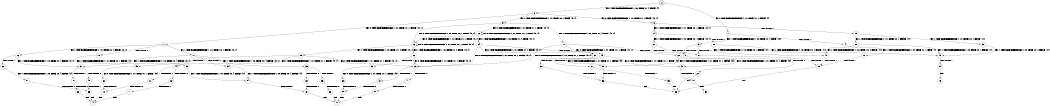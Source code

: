 digraph BCG {
size = "7, 10.5";
center = TRUE;
node [shape = circle];
0 [peripheries = 2];
0 -> 1 [label = "EX !0 !ATOMIC_EXCH_BRANCH (1, +1, TRUE, +1, 1, FALSE) !{}"];
0 -> 2 [label = "EX !1 !ATOMIC_EXCH_BRANCH (1, +0, TRUE, +1, 4, FALSE) !{}"];
1 -> 3 [label = "EX !1 !ATOMIC_EXCH_BRANCH (1, +0, TRUE, +1, 4, TRUE) !{0}"];
1 -> 4 [label = "TERMINATE !0"];
2 -> 5 [label = "EX !1 !ATOMIC_EXCH_BRANCH (1, +1, TRUE, +0, 1, TRUE) !{0, 1}"];
2 -> 6 [label = "EX !0 !ATOMIC_EXCH_BRANCH (1, +1, TRUE, +1, 1, FALSE) !{0, 1}"];
2 -> 7 [label = "EX !0 !ATOMIC_EXCH_BRANCH (1, +1, TRUE, +1, 1, FALSE) !{0, 1}"];
3 -> 8 [label = "TERMINATE !0"];
3 -> 9 [label = "TERMINATE !1"];
4 -> 10 [label = "EX !1 !ATOMIC_EXCH_BRANCH (1, +0, TRUE, +1, 4, TRUE) !{}"];
5 -> 11 [label = "EX !1 !ATOMIC_EXCH_BRANCH (1, +0, TRUE, +1, 4, TRUE) !{0, 1}"];
5 -> 12 [label = "EX !0 !ATOMIC_EXCH_BRANCH (1, +1, TRUE, +1, 1, TRUE) !{0, 1}"];
5 -> 13 [label = "EX !0 !ATOMIC_EXCH_BRANCH (1, +1, TRUE, +1, 1, TRUE) !{0, 1}"];
6 -> 14 [label = "EX !1 !ATOMIC_EXCH_BRANCH (1, +1, TRUE, +0, 1, FALSE) !{0, 1}"];
6 -> 15 [label = "TERMINATE !0"];
7 -> 16 [label = "EX !1 !ATOMIC_EXCH_BRANCH (1, +1, TRUE, +0, 1, FALSE) !{0, 1}"];
7 -> 17 [label = "EX !1 !ATOMIC_EXCH_BRANCH (1, +1, TRUE, +0, 1, FALSE) !{0, 1}"];
7 -> 18 [label = "TERMINATE !0"];
8 -> 19 [label = "TERMINATE !1"];
9 -> 20 [label = "TERMINATE !0"];
10 -> 19 [label = "TERMINATE !1"];
11 -> 21 [label = "EX !0 !ATOMIC_EXCH_BRANCH (1, +1, TRUE, +1, 1, FALSE) !{0, 1}"];
11 -> 22 [label = "TERMINATE !1"];
11 -> 23 [label = "EX !0 !ATOMIC_EXCH_BRANCH (1, +1, TRUE, +1, 1, FALSE) !{0, 1}"];
12 -> 12 [label = "EX !0 !ATOMIC_EXCH_BRANCH (1, +1, TRUE, +1, 1, TRUE) !{0, 1}"];
12 -> 24 [label = "EX !1 !ATOMIC_EXCH_BRANCH (1, +0, TRUE, +1, 4, TRUE) !{0, 1}"];
12 -> 13 [label = "EX !0 !ATOMIC_EXCH_BRANCH (1, +1, TRUE, +1, 1, TRUE) !{0, 1}"];
13 -> 25 [label = "EX !1 !ATOMIC_EXCH_BRANCH (1, +0, TRUE, +1, 4, TRUE) !{0, 1}"];
13 -> 13 [label = "EX !0 !ATOMIC_EXCH_BRANCH (1, +1, TRUE, +1, 1, TRUE) !{0, 1}"];
13 -> 26 [label = "EX !1 !ATOMIC_EXCH_BRANCH (1, +0, TRUE, +1, 4, TRUE) !{0, 1}"];
14 -> 27 [label = "EX !1 !ATOMIC_EXCH_BRANCH (1, +0, TRUE, +0, 4, FALSE) !{0, 1}"];
14 -> 28 [label = "TERMINATE !0"];
15 -> 29 [label = "EX !1 !ATOMIC_EXCH_BRANCH (1, +1, TRUE, +0, 1, FALSE) !{1}"];
15 -> 30 [label = "EX !1 !ATOMIC_EXCH_BRANCH (1, +1, TRUE, +0, 1, FALSE) !{1}"];
16 -> 31 [label = "EX !1 !ATOMIC_EXCH_BRANCH (1, +0, TRUE, +0, 4, FALSE) !{0, 1}"];
16 -> 32 [label = "TERMINATE !0"];
17 -> 31 [label = "EX !1 !ATOMIC_EXCH_BRANCH (1, +0, TRUE, +0, 4, FALSE) !{0, 1}"];
17 -> 33 [label = "EX !1 !ATOMIC_EXCH_BRANCH (1, +0, TRUE, +0, 4, FALSE) !{0, 1}"];
17 -> 34 [label = "TERMINATE !0"];
18 -> 35 [label = "EX !1 !ATOMIC_EXCH_BRANCH (1, +1, TRUE, +0, 1, FALSE) !{1}"];
19 -> 36 [label = "exit"];
20 -> 36 [label = "exit"];
21 -> 37 [label = "TERMINATE !0"];
21 -> 38 [label = "TERMINATE !1"];
22 -> 39 [label = "EX !0 !ATOMIC_EXCH_BRANCH (1, +1, TRUE, +1, 1, FALSE) !{0}"];
22 -> 40 [label = "EX !0 !ATOMIC_EXCH_BRANCH (1, +1, TRUE, +1, 1, FALSE) !{0}"];
23 -> 41 [label = "TERMINATE !0"];
23 -> 42 [label = "TERMINATE !1"];
24 -> 21 [label = "EX !0 !ATOMIC_EXCH_BRANCH (1, +1, TRUE, +1, 1, FALSE) !{0, 1}"];
24 -> 43 [label = "TERMINATE !1"];
24 -> 23 [label = "EX !0 !ATOMIC_EXCH_BRANCH (1, +1, TRUE, +1, 1, FALSE) !{0, 1}"];
25 -> 44 [label = "EX !0 !ATOMIC_EXCH_BRANCH (1, +1, TRUE, +1, 1, FALSE) !{0, 1}"];
25 -> 45 [label = "TERMINATE !1"];
25 -> 23 [label = "EX !0 !ATOMIC_EXCH_BRANCH (1, +1, TRUE, +1, 1, FALSE) !{0, 1}"];
26 -> 23 [label = "EX !0 !ATOMIC_EXCH_BRANCH (1, +1, TRUE, +1, 1, FALSE) !{0, 1}"];
26 -> 46 [label = "TERMINATE !1"];
27 -> 8 [label = "TERMINATE !0"];
27 -> 9 [label = "TERMINATE !1"];
28 -> 47 [label = "EX !1 !ATOMIC_EXCH_BRANCH (1, +0, TRUE, +0, 4, FALSE) !{1}"];
28 -> 48 [label = "EX !1 !ATOMIC_EXCH_BRANCH (1, +0, TRUE, +0, 4, FALSE) !{1}"];
29 -> 47 [label = "EX !1 !ATOMIC_EXCH_BRANCH (1, +0, TRUE, +0, 4, FALSE) !{1}"];
29 -> 48 [label = "EX !1 !ATOMIC_EXCH_BRANCH (1, +0, TRUE, +0, 4, FALSE) !{1}"];
30 -> 48 [label = "EX !1 !ATOMIC_EXCH_BRANCH (1, +0, TRUE, +0, 4, FALSE) !{1}"];
31 -> 49 [label = "TERMINATE !0"];
31 -> 50 [label = "TERMINATE !1"];
32 -> 51 [label = "EX !1 !ATOMIC_EXCH_BRANCH (1, +0, TRUE, +0, 4, FALSE) !{1}"];
33 -> 52 [label = "TERMINATE !0"];
33 -> 53 [label = "TERMINATE !1"];
34 -> 54 [label = "EX !1 !ATOMIC_EXCH_BRANCH (1, +0, TRUE, +0, 4, FALSE) !{1}"];
35 -> 54 [label = "EX !1 !ATOMIC_EXCH_BRANCH (1, +0, TRUE, +0, 4, FALSE) !{1}"];
37 -> 55 [label = "TERMINATE !1"];
38 -> 56 [label = "TERMINATE !0"];
39 -> 56 [label = "TERMINATE !0"];
40 -> 57 [label = "TERMINATE !0"];
41 -> 58 [label = "TERMINATE !1"];
42 -> 59 [label = "TERMINATE !0"];
43 -> 39 [label = "EX !0 !ATOMIC_EXCH_BRANCH (1, +1, TRUE, +1, 1, FALSE) !{0}"];
43 -> 40 [label = "EX !0 !ATOMIC_EXCH_BRANCH (1, +1, TRUE, +1, 1, FALSE) !{0}"];
44 -> 60 [label = "TERMINATE !0"];
44 -> 61 [label = "TERMINATE !1"];
45 -> 62 [label = "EX !0 !ATOMIC_EXCH_BRANCH (1, +1, TRUE, +1, 1, FALSE) !{0}"];
46 -> 63 [label = "EX !0 !ATOMIC_EXCH_BRANCH (1, +1, TRUE, +1, 1, FALSE) !{0}"];
47 -> 19 [label = "TERMINATE !1"];
48 -> 64 [label = "TERMINATE !1"];
49 -> 65 [label = "TERMINATE !1"];
50 -> 66 [label = "TERMINATE !0"];
51 -> 65 [label = "TERMINATE !1"];
52 -> 67 [label = "TERMINATE !1"];
53 -> 68 [label = "TERMINATE !0"];
54 -> 67 [label = "TERMINATE !1"];
55 -> 36 [label = "exit"];
56 -> 36 [label = "exit"];
57 -> 69 [label = "exit"];
58 -> 70 [label = "exit"];
59 -> 70 [label = "exit"];
60 -> 71 [label = "TERMINATE !1"];
61 -> 72 [label = "TERMINATE !0"];
62 -> 72 [label = "TERMINATE !0"];
63 -> 59 [label = "TERMINATE !0"];
64 -> 73 [label = "exit"];
65 -> 74 [label = "exit"];
66 -> 74 [label = "exit"];
67 -> 70 [label = "exit"];
68 -> 70 [label = "exit"];
71 -> 74 [label = "exit"];
72 -> 74 [label = "exit"];
}
